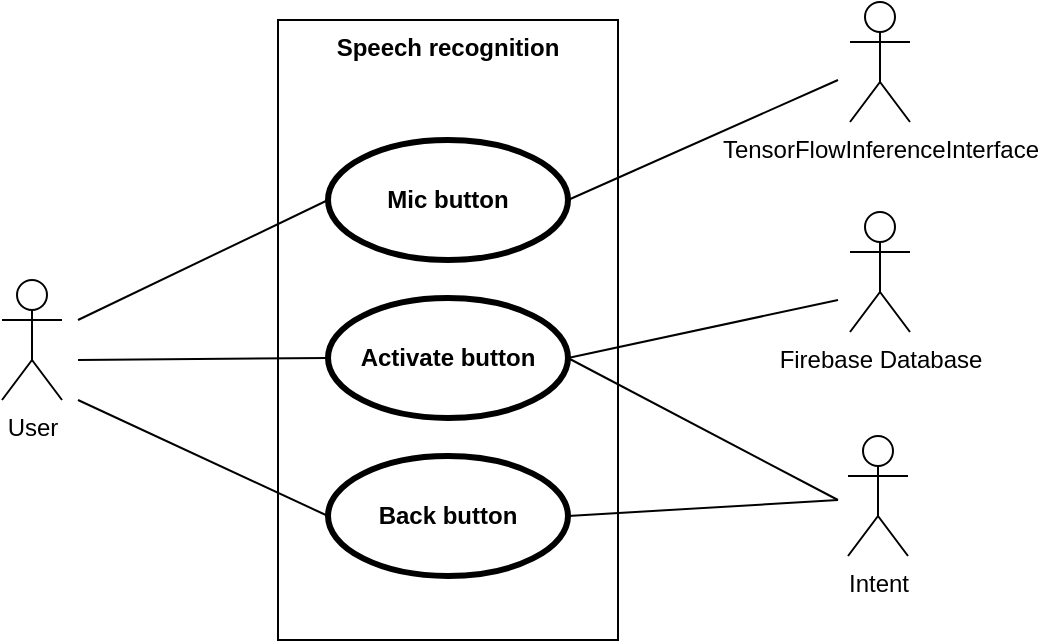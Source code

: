 <mxfile version="10.6.2" type="github"><diagram id="IuRCm1v7KT_JAcev-ePG" name="Page-1"><mxGraphModel dx="1010" dy="582" grid="1" gridSize="10" guides="1" tooltips="1" connect="1" arrows="1" fold="1" page="1" pageScale="1" pageWidth="827" pageHeight="1169" math="0" shadow="0"><root><mxCell id="0"/><mxCell id="1" parent="0"/><mxCell id="Jpvk9Afq-Ggcald7IitW-1" value="User" style="shape=umlActor;verticalLabelPosition=bottom;labelBackgroundColor=#ffffff;verticalAlign=top;html=1;outlineConnect=0;" parent="1" vertex="1"><mxGeometry x="182" y="220" width="30" height="60" as="geometry"/></mxCell><mxCell id="Jpvk9Afq-Ggcald7IitW-7" value="Speech recognition" style="shape=rect;html=1;verticalAlign=top;fontStyle=1;whiteSpace=wrap;align=center;" parent="1" vertex="1"><mxGeometry x="320" y="90" width="170" height="310" as="geometry"/></mxCell><mxCell id="Jpvk9Afq-Ggcald7IitW-8" value="Mic button" style="shape=ellipse;html=1;strokeWidth=3;fontStyle=1;whiteSpace=wrap;align=center;perimeter=ellipsePerimeter;" parent="1" vertex="1"><mxGeometry x="345" y="150" width="120" height="60" as="geometry"/></mxCell><mxCell id="Jpvk9Afq-Ggcald7IitW-9" value="Activate button" style="shape=ellipse;html=1;strokeWidth=3;fontStyle=1;whiteSpace=wrap;align=center;perimeter=ellipsePerimeter;" parent="1" vertex="1"><mxGeometry x="345" y="229" width="120" height="60" as="geometry"/></mxCell><mxCell id="Jpvk9Afq-Ggcald7IitW-10" value="Back button" style="shape=ellipse;html=1;strokeWidth=3;fontStyle=1;whiteSpace=wrap;align=center;perimeter=ellipsePerimeter;" parent="1" vertex="1"><mxGeometry x="345" y="308" width="120" height="60" as="geometry"/></mxCell><mxCell id="Jpvk9Afq-Ggcald7IitW-14" value="" style="edgeStyle=none;html=1;endArrow=none;verticalAlign=bottom;entryX=0;entryY=0.5;entryDx=0;entryDy=0;" parent="1" target="Jpvk9Afq-Ggcald7IitW-8" edge="1"><mxGeometry width="160" relative="1" as="geometry"><mxPoint x="220" y="240" as="sourcePoint"/><mxPoint x="270" y="360" as="targetPoint"/></mxGeometry></mxCell><mxCell id="Jpvk9Afq-Ggcald7IitW-17" value="" style="edgeStyle=none;html=1;endArrow=none;verticalAlign=bottom;entryX=0;entryY=0.5;entryDx=0;entryDy=0;" parent="1" target="Jpvk9Afq-Ggcald7IitW-9" edge="1"><mxGeometry width="160" relative="1" as="geometry"><mxPoint x="220" y="260" as="sourcePoint"/><mxPoint x="300" y="310" as="targetPoint"/></mxGeometry></mxCell><mxCell id="Jpvk9Afq-Ggcald7IitW-18" value="" style="edgeStyle=none;html=1;endArrow=none;verticalAlign=bottom;entryX=0;entryY=0.5;entryDx=0;entryDy=0;" parent="1" target="Jpvk9Afq-Ggcald7IitW-10" edge="1"><mxGeometry width="160" relative="1" as="geometry"><mxPoint x="220" y="280" as="sourcePoint"/><mxPoint x="380" y="280" as="targetPoint"/></mxGeometry></mxCell><mxCell id="Jpvk9Afq-Ggcald7IitW-19" value="&lt;span&gt;TensorFlowInferenceInterface&lt;/span&gt;" style="shape=umlActor;verticalLabelPosition=bottom;labelBackgroundColor=#ffffff;verticalAlign=top;html=1;outlineConnect=0;" parent="1" vertex="1"><mxGeometry x="606" y="81" width="30" height="60" as="geometry"/></mxCell><mxCell id="Jpvk9Afq-Ggcald7IitW-22" value="" style="edgeStyle=none;html=1;endArrow=none;verticalAlign=bottom;exitX=1;exitY=0.5;exitDx=0;exitDy=0;" parent="1" source="Jpvk9Afq-Ggcald7IitW-8" edge="1"><mxGeometry width="160" relative="1" as="geometry"><mxPoint x="480" y="180" as="sourcePoint"/><mxPoint x="600" y="120" as="targetPoint"/></mxGeometry></mxCell><mxCell id="Jpvk9Afq-Ggcald7IitW-25" value="Firebase Database" style="shape=umlActor;verticalLabelPosition=bottom;labelBackgroundColor=#ffffff;verticalAlign=top;html=1;outlineConnect=0;" parent="1" vertex="1"><mxGeometry x="606" y="186" width="30" height="60" as="geometry"/></mxCell><mxCell id="Jpvk9Afq-Ggcald7IitW-29" value="Intent" style="shape=umlActor;verticalLabelPosition=bottom;labelBackgroundColor=#ffffff;verticalAlign=top;html=1;outlineConnect=0;" parent="1" vertex="1"><mxGeometry x="605" y="298" width="30" height="60" as="geometry"/></mxCell><mxCell id="Jpvk9Afq-Ggcald7IitW-32" value="" style="edgeStyle=none;html=1;endArrow=none;verticalAlign=bottom;exitX=1;exitY=0.5;exitDx=0;exitDy=0;" parent="1" source="Jpvk9Afq-Ggcald7IitW-10" edge="1"><mxGeometry width="160" relative="1" as="geometry"><mxPoint x="500" y="340" as="sourcePoint"/><mxPoint x="600" y="330" as="targetPoint"/></mxGeometry></mxCell><mxCell id="oMMb_nDZslUa-o5E09dC-5" value="" style="edgeStyle=none;html=1;endArrow=none;verticalAlign=bottom;exitX=1;exitY=0.5;exitDx=0;exitDy=0;" parent="1" source="Jpvk9Afq-Ggcald7IitW-9" edge="1"><mxGeometry width="160" relative="1" as="geometry"><mxPoint x="530" y="310" as="sourcePoint"/><mxPoint x="600" y="230" as="targetPoint"/></mxGeometry></mxCell><mxCell id="oMMb_nDZslUa-o5E09dC-6" value="" style="edgeStyle=none;html=1;endArrow=none;verticalAlign=bottom;exitX=1;exitY=0.5;exitDx=0;exitDy=0;" parent="1" source="Jpvk9Afq-Ggcald7IitW-9" edge="1"><mxGeometry width="160" relative="1" as="geometry"><mxPoint x="510" y="400" as="sourcePoint"/><mxPoint x="600" y="330" as="targetPoint"/></mxGeometry></mxCell></root></mxGraphModel></diagram></mxfile>